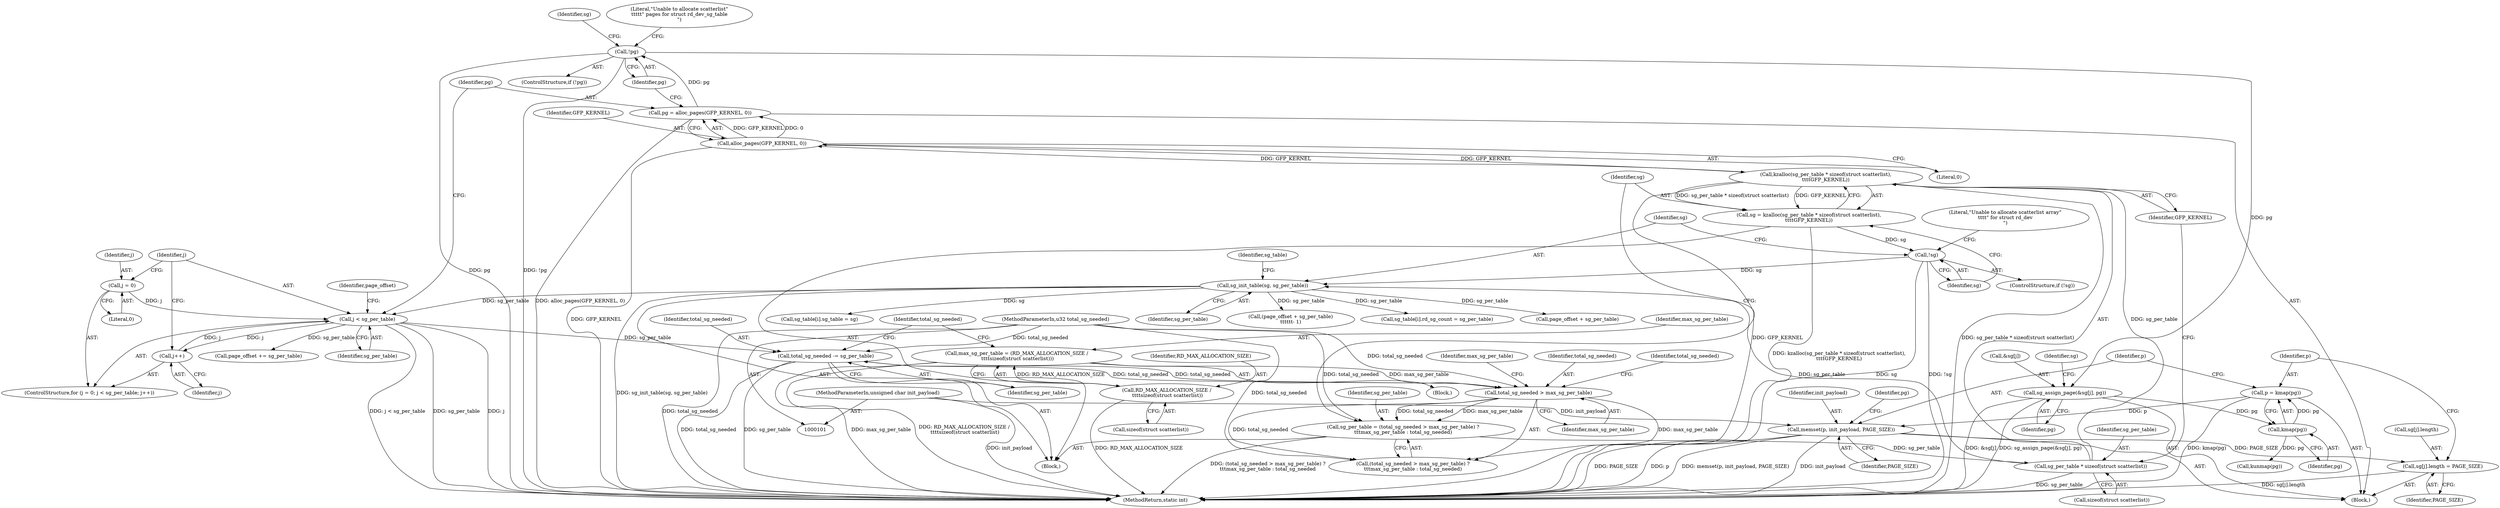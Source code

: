 digraph "0_linux_4442dc8a92b8f9ad8ee9e7f8438f4c04c03a22dc@pointer" {
"1000232" [label="(Call,memset(p, init_payload, PAGE_SIZE))"];
"1000228" [label="(Call,p = kmap(pg))"];
"1000230" [label="(Call,kmap(pg))"];
"1000215" [label="(Call,sg_assign_page(&sg[j], pg))"];
"1000207" [label="(Call,!pg)"];
"1000201" [label="(Call,pg = alloc_pages(GFP_KERNEL, 0))"];
"1000203" [label="(Call,alloc_pages(GFP_KERNEL, 0))"];
"1000140" [label="(Call,kzalloc(sg_per_table * sizeof(struct scatterlist),\n\t\t\t\tGFP_KERNEL))"];
"1000141" [label="(Call,sg_per_table * sizeof(struct scatterlist))"];
"1000130" [label="(Call,sg_per_table = (total_sg_needed > max_sg_per_table) ?\n\t\t\tmax_sg_per_table : total_sg_needed)"];
"1000133" [label="(Call,total_sg_needed > max_sg_per_table)"];
"1000241" [label="(Call,total_sg_needed -= sg_per_table)"];
"1000195" [label="(Call,j < sg_per_table)"];
"1000198" [label="(Call,j++)"];
"1000192" [label="(Call,j = 0)"];
"1000155" [label="(Call,sg_init_table(sg, sg_per_table))"];
"1000147" [label="(Call,!sg)"];
"1000138" [label="(Call,sg = kzalloc(sg_per_table * sizeof(struct scatterlist),\n\t\t\t\tGFP_KERNEL))"];
"1000104" [label="(MethodParameterIn,u32 total_sg_needed)"];
"1000118" [label="(Call,max_sg_per_table = (RD_MAX_ALLOCATION_SIZE /\n \t\t\t\tsizeof(struct scatterlist)))"];
"1000120" [label="(Call,RD_MAX_ALLOCATION_SIZE /\n \t\t\t\tsizeof(struct scatterlist))"];
"1000105" [label="(MethodParameterIn,unsigned char init_payload)"];
"1000221" [label="(Call,sg[j].length = PAGE_SIZE)"];
"1000131" [label="(Identifier,sg_per_table)"];
"1000242" [label="(Identifier,total_sg_needed)"];
"1000145" [label="(Identifier,GFP_KERNEL)"];
"1000243" [label="(Identifier,sg_per_table)"];
"1000233" [label="(Identifier,p)"];
"1000137" [label="(Identifier,total_sg_needed)"];
"1000221" [label="(Call,sg[j].length = PAGE_SIZE)"];
"1000141" [label="(Call,sg_per_table * sizeof(struct scatterlist))"];
"1000237" [label="(Identifier,pg)"];
"1000104" [label="(MethodParameterIn,u32 total_sg_needed)"];
"1000151" [label="(Literal,\"Unable to allocate scatterlist array\"\n\t\t\t\t\" for struct rd_dev\n\")"];
"1000203" [label="(Call,alloc_pages(GFP_KERNEL, 0))"];
"1000143" [label="(Call,sizeof(struct scatterlist))"];
"1000118" [label="(Call,max_sg_per_table = (RD_MAX_ALLOCATION_SIZE /\n \t\t\t\tsizeof(struct scatterlist)))"];
"1000155" [label="(Call,sg_init_table(sg, sg_per_table))"];
"1000204" [label="(Identifier,GFP_KERNEL)"];
"1000120" [label="(Call,RD_MAX_ALLOCATION_SIZE /\n \t\t\t\tsizeof(struct scatterlist))"];
"1000201" [label="(Call,pg = alloc_pages(GFP_KERNEL, 0))"];
"1000191" [label="(ControlStructure,for (j = 0; j < sg_per_table; j++))"];
"1000198" [label="(Call,j++)"];
"1000156" [label="(Identifier,sg)"];
"1000194" [label="(Literal,0)"];
"1000140" [label="(Call,kzalloc(sg_per_table * sizeof(struct scatterlist),\n\t\t\t\tGFP_KERNEL))"];
"1000220" [label="(Identifier,pg)"];
"1000224" [label="(Identifier,sg)"];
"1000130" [label="(Call,sg_per_table = (total_sg_needed > max_sg_per_table) ?\n\t\t\tmax_sg_per_table : total_sg_needed)"];
"1000231" [label="(Identifier,pg)"];
"1000136" [label="(Identifier,max_sg_per_table)"];
"1000132" [label="(Call,(total_sg_needed > max_sg_per_table) ?\n\t\t\tmax_sg_per_table : total_sg_needed)"];
"1000195" [label="(Call,j < sg_per_table)"];
"1000239" [label="(Identifier,page_offset)"];
"1000121" [label="(Identifier,RD_MAX_ALLOCATION_SIZE)"];
"1000165" [label="(Call,sg_table[i].rd_sg_count = sg_per_table)"];
"1000134" [label="(Identifier,total_sg_needed)"];
"1000106" [label="(Block,)"];
"1000128" [label="(Identifier,total_sg_needed)"];
"1000206" [label="(ControlStructure,if (!pg))"];
"1000187" [label="(Call,page_offset + sg_per_table)"];
"1000135" [label="(Identifier,max_sg_per_table)"];
"1000222" [label="(Call,sg[j].length)"];
"1000158" [label="(Call,sg_table[i].sg_table = sg)"];
"1000196" [label="(Identifier,j)"];
"1000234" [label="(Identifier,init_payload)"];
"1000230" [label="(Call,kmap(pg))"];
"1000200" [label="(Block,)"];
"1000157" [label="(Identifier,sg_per_table)"];
"1000105" [label="(MethodParameterIn,unsigned char init_payload)"];
"1000202" [label="(Identifier,pg)"];
"1000192" [label="(Call,j = 0)"];
"1000246" [label="(MethodReturn,static int)"];
"1000229" [label="(Identifier,p)"];
"1000139" [label="(Identifier,sg)"];
"1000218" [label="(Identifier,sg)"];
"1000133" [label="(Call,total_sg_needed > max_sg_per_table)"];
"1000122" [label="(Call,sizeof(struct scatterlist))"];
"1000147" [label="(Call,!sg)"];
"1000238" [label="(Call,page_offset += sg_per_table)"];
"1000228" [label="(Call,p = kmap(pg))"];
"1000211" [label="(Literal,\"Unable to allocate scatterlist\"\n\t\t\t\t\t\" pages for struct rd_dev_sg_table\n\")"];
"1000186" [label="(Call,(page_offset + sg_per_table)\n\t\t\t\t\t\t- 1)"];
"1000119" [label="(Identifier,max_sg_per_table)"];
"1000215" [label="(Call,sg_assign_page(&sg[j], pg))"];
"1000146" [label="(ControlStructure,if (!sg))"];
"1000205" [label="(Literal,0)"];
"1000241" [label="(Call,total_sg_needed -= sg_per_table)"];
"1000236" [label="(Call,kunmap(pg))"];
"1000142" [label="(Identifier,sg_per_table)"];
"1000161" [label="(Identifier,sg_table)"];
"1000227" [label="(Identifier,PAGE_SIZE)"];
"1000148" [label="(Identifier,sg)"];
"1000208" [label="(Identifier,pg)"];
"1000207" [label="(Call,!pg)"];
"1000232" [label="(Call,memset(p, init_payload, PAGE_SIZE))"];
"1000129" [label="(Block,)"];
"1000197" [label="(Identifier,sg_per_table)"];
"1000199" [label="(Identifier,j)"];
"1000138" [label="(Call,sg = kzalloc(sg_per_table * sizeof(struct scatterlist),\n\t\t\t\tGFP_KERNEL))"];
"1000216" [label="(Call,&sg[j])"];
"1000235" [label="(Identifier,PAGE_SIZE)"];
"1000193" [label="(Identifier,j)"];
"1000232" -> "1000200"  [label="AST: "];
"1000232" -> "1000235"  [label="CFG: "];
"1000233" -> "1000232"  [label="AST: "];
"1000234" -> "1000232"  [label="AST: "];
"1000235" -> "1000232"  [label="AST: "];
"1000237" -> "1000232"  [label="CFG: "];
"1000232" -> "1000246"  [label="DDG: PAGE_SIZE"];
"1000232" -> "1000246"  [label="DDG: p"];
"1000232" -> "1000246"  [label="DDG: memset(p, init_payload, PAGE_SIZE)"];
"1000232" -> "1000246"  [label="DDG: init_payload"];
"1000232" -> "1000221"  [label="DDG: PAGE_SIZE"];
"1000228" -> "1000232"  [label="DDG: p"];
"1000105" -> "1000232"  [label="DDG: init_payload"];
"1000228" -> "1000200"  [label="AST: "];
"1000228" -> "1000230"  [label="CFG: "];
"1000229" -> "1000228"  [label="AST: "];
"1000230" -> "1000228"  [label="AST: "];
"1000233" -> "1000228"  [label="CFG: "];
"1000228" -> "1000246"  [label="DDG: kmap(pg)"];
"1000230" -> "1000228"  [label="DDG: pg"];
"1000230" -> "1000231"  [label="CFG: "];
"1000231" -> "1000230"  [label="AST: "];
"1000215" -> "1000230"  [label="DDG: pg"];
"1000230" -> "1000236"  [label="DDG: pg"];
"1000215" -> "1000200"  [label="AST: "];
"1000215" -> "1000220"  [label="CFG: "];
"1000216" -> "1000215"  [label="AST: "];
"1000220" -> "1000215"  [label="AST: "];
"1000224" -> "1000215"  [label="CFG: "];
"1000215" -> "1000246"  [label="DDG: &sg[j]"];
"1000215" -> "1000246"  [label="DDG: sg_assign_page(&sg[j], pg)"];
"1000207" -> "1000215"  [label="DDG: pg"];
"1000207" -> "1000206"  [label="AST: "];
"1000207" -> "1000208"  [label="CFG: "];
"1000208" -> "1000207"  [label="AST: "];
"1000211" -> "1000207"  [label="CFG: "];
"1000218" -> "1000207"  [label="CFG: "];
"1000207" -> "1000246"  [label="DDG: pg"];
"1000207" -> "1000246"  [label="DDG: !pg"];
"1000201" -> "1000207"  [label="DDG: pg"];
"1000201" -> "1000200"  [label="AST: "];
"1000201" -> "1000203"  [label="CFG: "];
"1000202" -> "1000201"  [label="AST: "];
"1000203" -> "1000201"  [label="AST: "];
"1000208" -> "1000201"  [label="CFG: "];
"1000201" -> "1000246"  [label="DDG: alloc_pages(GFP_KERNEL, 0)"];
"1000203" -> "1000201"  [label="DDG: GFP_KERNEL"];
"1000203" -> "1000201"  [label="DDG: 0"];
"1000203" -> "1000205"  [label="CFG: "];
"1000204" -> "1000203"  [label="AST: "];
"1000205" -> "1000203"  [label="AST: "];
"1000203" -> "1000246"  [label="DDG: GFP_KERNEL"];
"1000203" -> "1000140"  [label="DDG: GFP_KERNEL"];
"1000140" -> "1000203"  [label="DDG: GFP_KERNEL"];
"1000140" -> "1000138"  [label="AST: "];
"1000140" -> "1000145"  [label="CFG: "];
"1000141" -> "1000140"  [label="AST: "];
"1000145" -> "1000140"  [label="AST: "];
"1000138" -> "1000140"  [label="CFG: "];
"1000140" -> "1000246"  [label="DDG: sg_per_table * sizeof(struct scatterlist)"];
"1000140" -> "1000246"  [label="DDG: GFP_KERNEL"];
"1000140" -> "1000138"  [label="DDG: sg_per_table * sizeof(struct scatterlist)"];
"1000140" -> "1000138"  [label="DDG: GFP_KERNEL"];
"1000141" -> "1000140"  [label="DDG: sg_per_table"];
"1000141" -> "1000143"  [label="CFG: "];
"1000142" -> "1000141"  [label="AST: "];
"1000143" -> "1000141"  [label="AST: "];
"1000145" -> "1000141"  [label="CFG: "];
"1000141" -> "1000246"  [label="DDG: sg_per_table"];
"1000130" -> "1000141"  [label="DDG: sg_per_table"];
"1000141" -> "1000155"  [label="DDG: sg_per_table"];
"1000130" -> "1000129"  [label="AST: "];
"1000130" -> "1000132"  [label="CFG: "];
"1000131" -> "1000130"  [label="AST: "];
"1000132" -> "1000130"  [label="AST: "];
"1000139" -> "1000130"  [label="CFG: "];
"1000130" -> "1000246"  [label="DDG: (total_sg_needed > max_sg_per_table) ?\n\t\t\tmax_sg_per_table : total_sg_needed"];
"1000133" -> "1000130"  [label="DDG: max_sg_per_table"];
"1000133" -> "1000130"  [label="DDG: total_sg_needed"];
"1000104" -> "1000130"  [label="DDG: total_sg_needed"];
"1000133" -> "1000132"  [label="AST: "];
"1000133" -> "1000135"  [label="CFG: "];
"1000134" -> "1000133"  [label="AST: "];
"1000135" -> "1000133"  [label="AST: "];
"1000136" -> "1000133"  [label="CFG: "];
"1000137" -> "1000133"  [label="CFG: "];
"1000241" -> "1000133"  [label="DDG: total_sg_needed"];
"1000104" -> "1000133"  [label="DDG: total_sg_needed"];
"1000118" -> "1000133"  [label="DDG: max_sg_per_table"];
"1000133" -> "1000132"  [label="DDG: max_sg_per_table"];
"1000133" -> "1000132"  [label="DDG: total_sg_needed"];
"1000133" -> "1000241"  [label="DDG: total_sg_needed"];
"1000241" -> "1000129"  [label="AST: "];
"1000241" -> "1000243"  [label="CFG: "];
"1000242" -> "1000241"  [label="AST: "];
"1000243" -> "1000241"  [label="AST: "];
"1000128" -> "1000241"  [label="CFG: "];
"1000241" -> "1000246"  [label="DDG: total_sg_needed"];
"1000241" -> "1000246"  [label="DDG: sg_per_table"];
"1000195" -> "1000241"  [label="DDG: sg_per_table"];
"1000104" -> "1000241"  [label="DDG: total_sg_needed"];
"1000195" -> "1000191"  [label="AST: "];
"1000195" -> "1000197"  [label="CFG: "];
"1000196" -> "1000195"  [label="AST: "];
"1000197" -> "1000195"  [label="AST: "];
"1000202" -> "1000195"  [label="CFG: "];
"1000239" -> "1000195"  [label="CFG: "];
"1000195" -> "1000246"  [label="DDG: j < sg_per_table"];
"1000195" -> "1000246"  [label="DDG: sg_per_table"];
"1000195" -> "1000246"  [label="DDG: j"];
"1000198" -> "1000195"  [label="DDG: j"];
"1000192" -> "1000195"  [label="DDG: j"];
"1000155" -> "1000195"  [label="DDG: sg_per_table"];
"1000195" -> "1000198"  [label="DDG: j"];
"1000195" -> "1000238"  [label="DDG: sg_per_table"];
"1000198" -> "1000191"  [label="AST: "];
"1000198" -> "1000199"  [label="CFG: "];
"1000199" -> "1000198"  [label="AST: "];
"1000196" -> "1000198"  [label="CFG: "];
"1000192" -> "1000191"  [label="AST: "];
"1000192" -> "1000194"  [label="CFG: "];
"1000193" -> "1000192"  [label="AST: "];
"1000194" -> "1000192"  [label="AST: "];
"1000196" -> "1000192"  [label="CFG: "];
"1000155" -> "1000129"  [label="AST: "];
"1000155" -> "1000157"  [label="CFG: "];
"1000156" -> "1000155"  [label="AST: "];
"1000157" -> "1000155"  [label="AST: "];
"1000161" -> "1000155"  [label="CFG: "];
"1000155" -> "1000246"  [label="DDG: sg_init_table(sg, sg_per_table)"];
"1000147" -> "1000155"  [label="DDG: sg"];
"1000155" -> "1000158"  [label="DDG: sg"];
"1000155" -> "1000165"  [label="DDG: sg_per_table"];
"1000155" -> "1000186"  [label="DDG: sg_per_table"];
"1000155" -> "1000187"  [label="DDG: sg_per_table"];
"1000147" -> "1000146"  [label="AST: "];
"1000147" -> "1000148"  [label="CFG: "];
"1000148" -> "1000147"  [label="AST: "];
"1000151" -> "1000147"  [label="CFG: "];
"1000156" -> "1000147"  [label="CFG: "];
"1000147" -> "1000246"  [label="DDG: sg"];
"1000147" -> "1000246"  [label="DDG: !sg"];
"1000138" -> "1000147"  [label="DDG: sg"];
"1000138" -> "1000129"  [label="AST: "];
"1000139" -> "1000138"  [label="AST: "];
"1000148" -> "1000138"  [label="CFG: "];
"1000138" -> "1000246"  [label="DDG: kzalloc(sg_per_table * sizeof(struct scatterlist),\n\t\t\t\tGFP_KERNEL)"];
"1000104" -> "1000101"  [label="AST: "];
"1000104" -> "1000246"  [label="DDG: total_sg_needed"];
"1000104" -> "1000132"  [label="DDG: total_sg_needed"];
"1000118" -> "1000106"  [label="AST: "];
"1000118" -> "1000120"  [label="CFG: "];
"1000119" -> "1000118"  [label="AST: "];
"1000120" -> "1000118"  [label="AST: "];
"1000128" -> "1000118"  [label="CFG: "];
"1000118" -> "1000246"  [label="DDG: max_sg_per_table"];
"1000118" -> "1000246"  [label="DDG: RD_MAX_ALLOCATION_SIZE /\n \t\t\t\tsizeof(struct scatterlist)"];
"1000120" -> "1000118"  [label="DDG: RD_MAX_ALLOCATION_SIZE"];
"1000120" -> "1000122"  [label="CFG: "];
"1000121" -> "1000120"  [label="AST: "];
"1000122" -> "1000120"  [label="AST: "];
"1000120" -> "1000246"  [label="DDG: RD_MAX_ALLOCATION_SIZE"];
"1000105" -> "1000101"  [label="AST: "];
"1000105" -> "1000246"  [label="DDG: init_payload"];
"1000221" -> "1000200"  [label="AST: "];
"1000221" -> "1000227"  [label="CFG: "];
"1000222" -> "1000221"  [label="AST: "];
"1000227" -> "1000221"  [label="AST: "];
"1000229" -> "1000221"  [label="CFG: "];
"1000221" -> "1000246"  [label="DDG: sg[j].length"];
}
